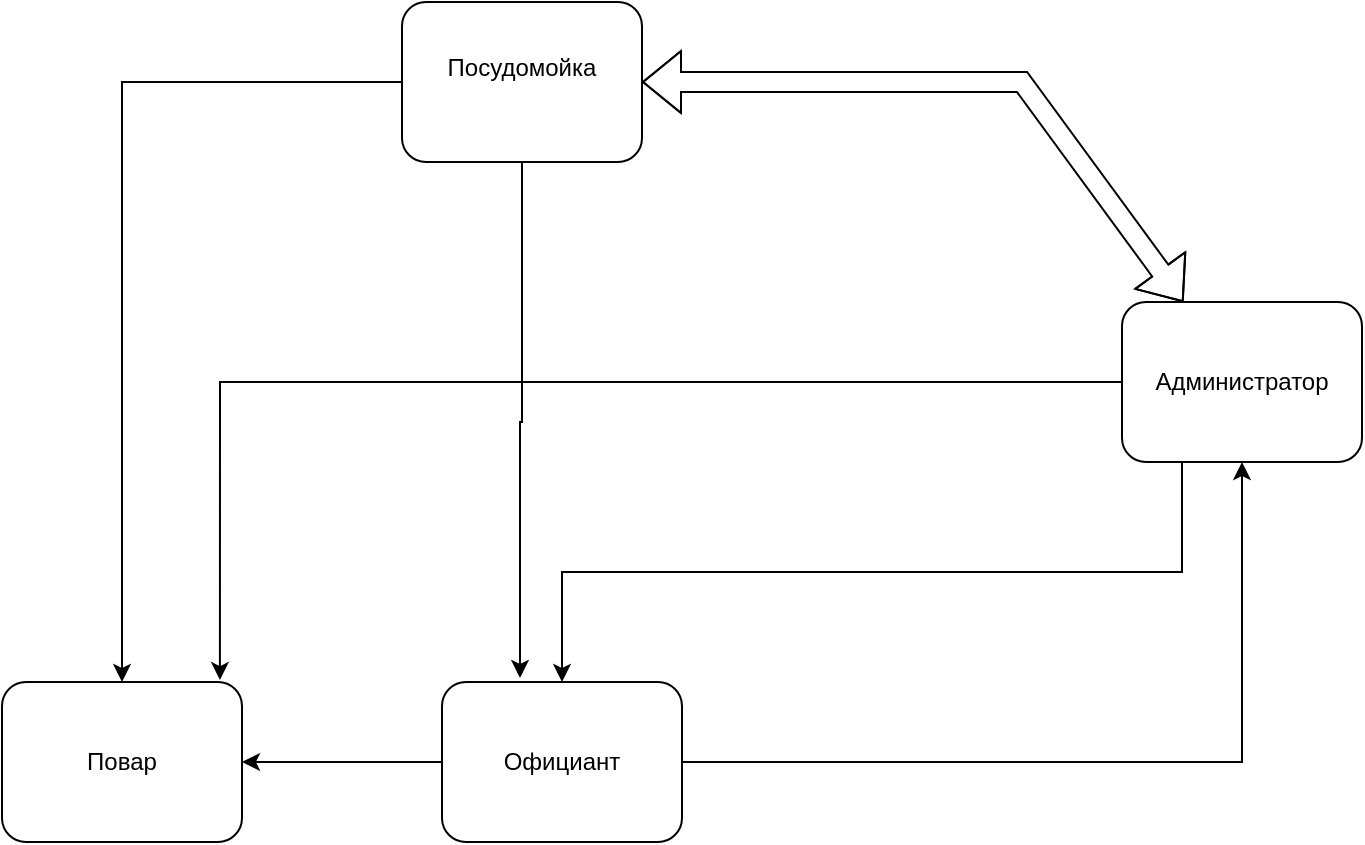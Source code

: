 <mxfile version="23.1.5" type="github">
  <diagram name="Page-1" id="2a216829-ef6e-dabb-86c1-c78162f3ba2b">
    <mxGraphModel dx="2074" dy="1116" grid="1" gridSize="10" guides="1" tooltips="1" connect="1" arrows="1" fold="1" page="1" pageScale="1" pageWidth="850" pageHeight="1100" background="none" math="0" shadow="0">
      <root>
        <mxCell id="0" />
        <mxCell id="1" parent="0" />
        <mxCell id="7a84cebc1def654-2" value="Посудомойка&lt;div&gt;&lt;br/&gt;&lt;/div&gt;" style="shape=ext;rounded=1;html=1;whiteSpace=wrap;" parent="1" vertex="1">
          <mxGeometry x="980" y="100" width="120" height="80" as="geometry" />
        </mxCell>
        <mxCell id="7a84cebc1def654-3" value="Повар" style="shape=ext;rounded=1;html=1;whiteSpace=wrap;" parent="1" vertex="1">
          <mxGeometry x="780" y="440" width="120" height="80" as="geometry" />
        </mxCell>
        <mxCell id="s008tfl32knx6fPp6dvy-4" style="edgeStyle=orthogonalEdgeStyle;rounded=0;orthogonalLoop=1;jettySize=auto;html=1;exitX=0.25;exitY=1;exitDx=0;exitDy=0;" parent="1" source="7a84cebc1def654-12" target="7a84cebc1def654-14" edge="1">
          <mxGeometry relative="1" as="geometry" />
        </mxCell>
        <mxCell id="7a84cebc1def654-12" value="Администратор&lt;br&gt;" style="html=1;whiteSpace=wrap;rounded=1;" parent="1" vertex="1">
          <mxGeometry x="1340" y="250" width="120" height="80" as="geometry" />
        </mxCell>
        <mxCell id="s008tfl32knx6fPp6dvy-6" style="edgeStyle=orthogonalEdgeStyle;rounded=0;orthogonalLoop=1;jettySize=auto;html=1;entryX=1;entryY=0.5;entryDx=0;entryDy=0;" parent="1" source="7a84cebc1def654-14" target="7a84cebc1def654-3" edge="1">
          <mxGeometry relative="1" as="geometry" />
        </mxCell>
        <mxCell id="7a84cebc1def654-14" value="Официант" style="html=1;whiteSpace=wrap;rounded=1;" parent="1" vertex="1">
          <mxGeometry x="1000" y="440" width="120" height="80" as="geometry" />
        </mxCell>
        <mxCell id="7a84cebc1def654-39" style="edgeStyle=orthogonalEdgeStyle;rounded=0;html=1;jettySize=auto;orthogonalLoop=1;" parent="1" source="7a84cebc1def654-2" target="7a84cebc1def654-3" edge="1">
          <mxGeometry relative="1" as="geometry" />
        </mxCell>
        <mxCell id="7a84cebc1def654-40" style="edgeStyle=orthogonalEdgeStyle;rounded=0;html=1;jettySize=auto;orthogonalLoop=1;" parent="1" source="7a84cebc1def654-14" target="7a84cebc1def654-12" edge="1">
          <mxGeometry relative="1" as="geometry" />
        </mxCell>
        <mxCell id="s008tfl32knx6fPp6dvy-2" value="" style="shape=flexArrow;endArrow=classic;startArrow=classic;html=1;rounded=0;exitX=1;exitY=0.5;exitDx=0;exitDy=0;" parent="1" source="7a84cebc1def654-2" target="7a84cebc1def654-12" edge="1">
          <mxGeometry width="100" height="100" relative="1" as="geometry">
            <mxPoint x="1230" y="160" as="sourcePoint" />
            <mxPoint x="1330" y="60" as="targetPoint" />
            <Array as="points">
              <mxPoint x="1290" y="140" />
            </Array>
          </mxGeometry>
        </mxCell>
        <mxCell id="s008tfl32knx6fPp6dvy-3" style="edgeStyle=orthogonalEdgeStyle;rounded=0;orthogonalLoop=1;jettySize=auto;html=1;entryX=0.325;entryY=-0.025;entryDx=0;entryDy=0;entryPerimeter=0;" parent="1" source="7a84cebc1def654-2" target="7a84cebc1def654-14" edge="1">
          <mxGeometry relative="1" as="geometry">
            <mxPoint x="1040" y="420" as="targetPoint" />
          </mxGeometry>
        </mxCell>
        <mxCell id="s008tfl32knx6fPp6dvy-10" style="edgeStyle=orthogonalEdgeStyle;rounded=0;orthogonalLoop=1;jettySize=auto;html=1;entryX=0.908;entryY=-0.012;entryDx=0;entryDy=0;entryPerimeter=0;" parent="1" source="7a84cebc1def654-12" target="7a84cebc1def654-3" edge="1">
          <mxGeometry relative="1" as="geometry" />
        </mxCell>
      </root>
    </mxGraphModel>
  </diagram>
</mxfile>
